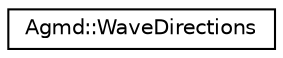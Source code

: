 digraph "Graphical Class Hierarchy"
{
  edge [fontname="Helvetica",fontsize="10",labelfontname="Helvetica",labelfontsize="10"];
  node [fontname="Helvetica",fontsize="10",shape=record];
  rankdir="LR";
  Node1 [label="Agmd::WaveDirections",height=0.2,width=0.4,color="black", fillcolor="white", style="filled",URL="$struct_agmd_1_1_wave_directions.html"];
}
